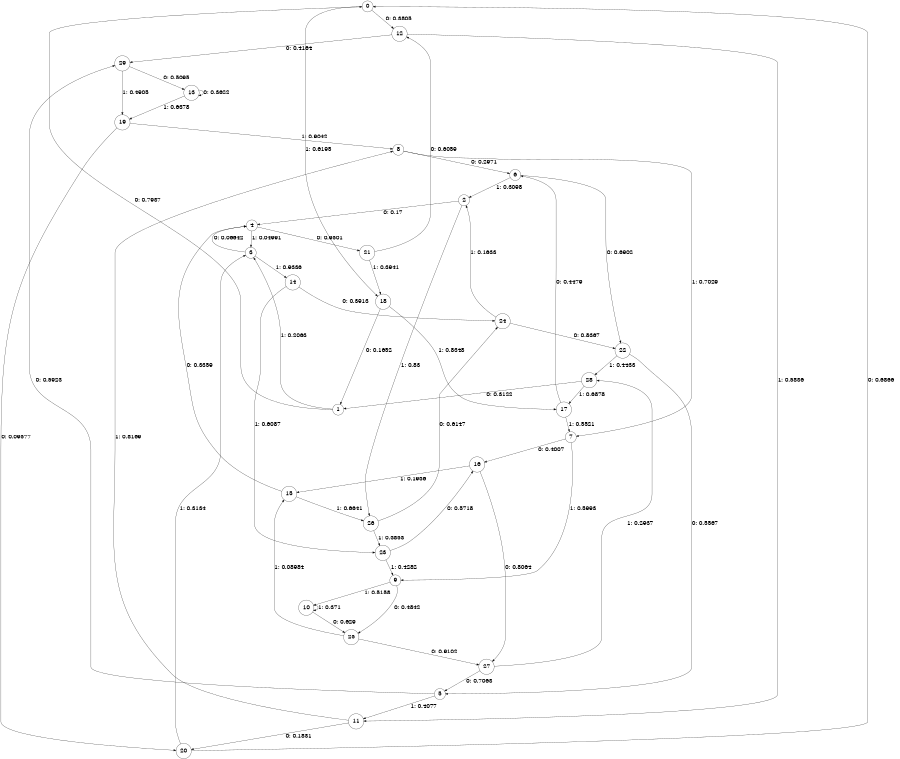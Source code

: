 digraph "ch24randomL5" {
size = "6,8.5";
ratio = "fill";
node [shape = circle];
node [fontsize = 24];
edge [fontsize = 24];
0 -> 12 [label = "0: 0.3805   "];
0 -> 18 [label = "1: 0.6195   "];
1 -> 0 [label = "0: 0.7937   "];
1 -> 3 [label = "1: 0.2063   "];
2 -> 4 [label = "0: 0.17     "];
2 -> 26 [label = "1: 0.83     "];
3 -> 4 [label = "0: 0.06642  "];
3 -> 14 [label = "1: 0.9336   "];
4 -> 21 [label = "0: 0.9501   "];
4 -> 3 [label = "1: 0.04991  "];
5 -> 29 [label = "0: 0.5923   "];
5 -> 11 [label = "1: 0.4077   "];
6 -> 22 [label = "0: 0.6902   "];
6 -> 2 [label = "1: 0.3098   "];
7 -> 16 [label = "0: 0.4007   "];
7 -> 9 [label = "1: 0.5993   "];
8 -> 6 [label = "0: 0.2971   "];
8 -> 7 [label = "1: 0.7029   "];
9 -> 25 [label = "0: 0.4842   "];
9 -> 10 [label = "1: 0.5158   "];
10 -> 25 [label = "0: 0.629    "];
10 -> 10 [label = "1: 0.371    "];
11 -> 20 [label = "0: 0.1831   "];
11 -> 8 [label = "1: 0.8169   "];
12 -> 29 [label = "0: 0.4164   "];
12 -> 11 [label = "1: 0.5836   "];
13 -> 13 [label = "0: 0.3622   "];
13 -> 19 [label = "1: 0.6378   "];
14 -> 24 [label = "0: 0.3913   "];
14 -> 23 [label = "1: 0.6087   "];
15 -> 4 [label = "0: 0.3359   "];
15 -> 26 [label = "1: 0.6641   "];
16 -> 27 [label = "0: 0.8064   "];
16 -> 15 [label = "1: 0.1936   "];
17 -> 6 [label = "0: 0.4479   "];
17 -> 7 [label = "1: 0.5521   "];
18 -> 1 [label = "0: 0.1652   "];
18 -> 17 [label = "1: 0.8348   "];
19 -> 20 [label = "0: 0.09577  "];
19 -> 8 [label = "1: 0.9042   "];
20 -> 0 [label = "0: 0.6866   "];
20 -> 3 [label = "1: 0.3134   "];
21 -> 12 [label = "0: 0.6059   "];
21 -> 18 [label = "1: 0.3941   "];
22 -> 5 [label = "0: 0.5567   "];
22 -> 28 [label = "1: 0.4433   "];
23 -> 16 [label = "0: 0.5718   "];
23 -> 9 [label = "1: 0.4282   "];
24 -> 22 [label = "0: 0.8367   "];
24 -> 2 [label = "1: 0.1633   "];
25 -> 27 [label = "0: 0.9102   "];
25 -> 15 [label = "1: 0.08984  "];
26 -> 24 [label = "0: 0.6147   "];
26 -> 23 [label = "1: 0.3853   "];
27 -> 5 [label = "0: 0.7063   "];
27 -> 28 [label = "1: 0.2937   "];
28 -> 1 [label = "0: 0.3122   "];
28 -> 17 [label = "1: 0.6878   "];
29 -> 13 [label = "0: 0.5095   "];
29 -> 19 [label = "1: 0.4905   "];
}